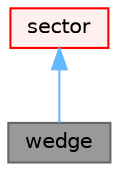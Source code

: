 digraph "wedge"
{
 // LATEX_PDF_SIZE
  bgcolor="transparent";
  edge [fontname=Helvetica,fontsize=10,labelfontname=Helvetica,labelfontsize=10];
  node [fontname=Helvetica,fontsize=10,shape=box,height=0.2,width=0.4];
  Node1 [id="Node000001",label="wedge",height=0.2,width=0.4,color="gray40", fillcolor="grey60", style="filled", fontcolor="black",tooltip="Extrudes by rotating a surface symmetrically around axis by 1 layer."];
  Node2 -> Node1 [id="edge1_Node000001_Node000002",dir="back",color="steelblue1",style="solid",tooltip=" "];
  Node2 [id="Node000002",label="sector",height=0.2,width=0.4,color="red", fillcolor="#FFF0F0", style="filled",URL="$classFoam_1_1extrudeModels_1_1sector.html",tooltip="Extrudes by rotating a surface around an axis."];
}
